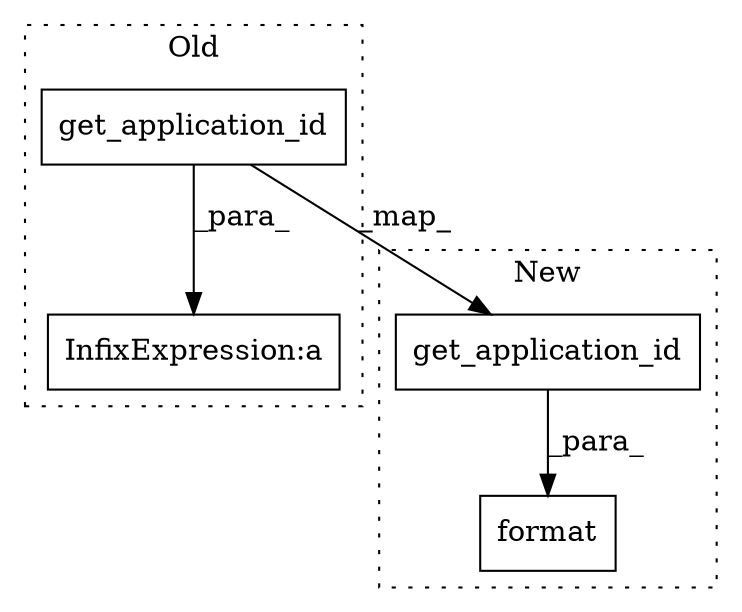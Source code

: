 digraph G {
subgraph cluster0 {
1 [label="get_application_id" a="32" s="774" l="20" shape="box"];
3 [label="InfixExpression:a" a="27" s="758" l="3" shape="box"];
label = "Old";
style="dotted";
}
subgraph cluster1 {
2 [label="get_application_id" a="32" s="778" l="20" shape="box"];
4 [label="format" a="32" s="758,798" l="7,1" shape="box"];
label = "New";
style="dotted";
}
1 -> 2 [label="_map_"];
1 -> 3 [label="_para_"];
2 -> 4 [label="_para_"];
}